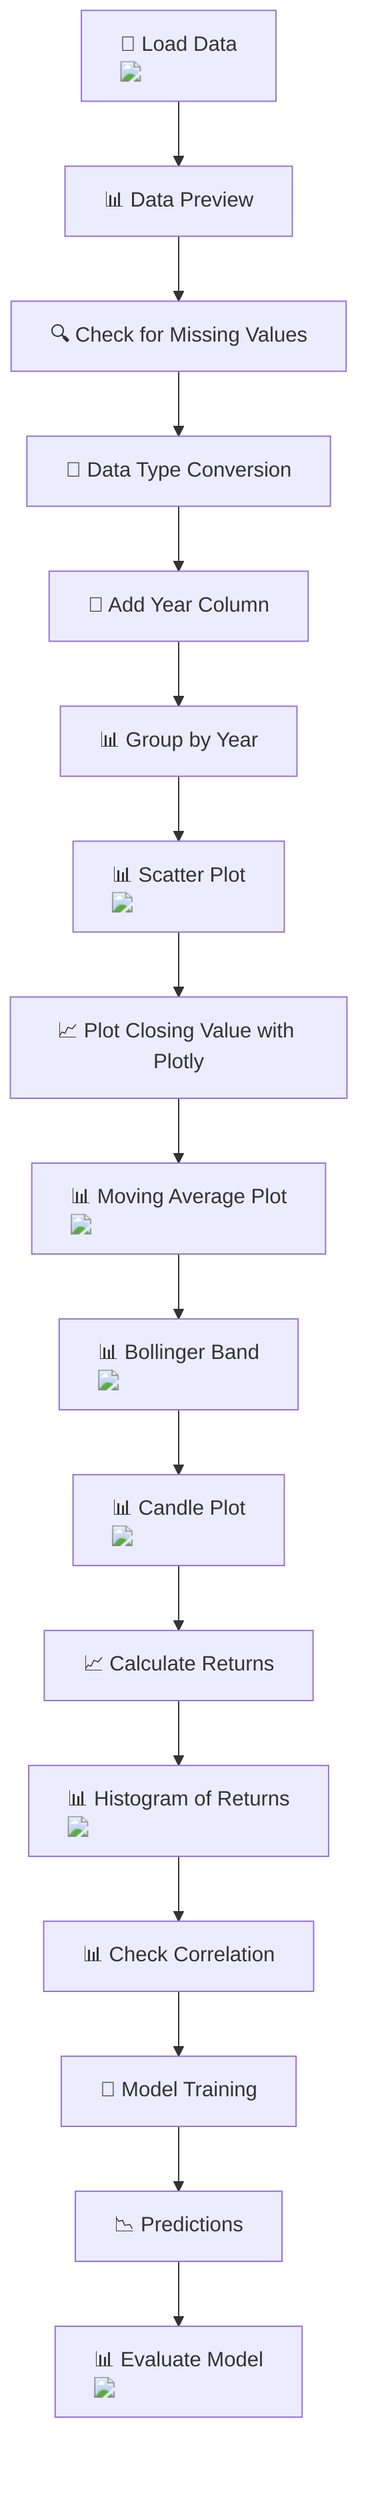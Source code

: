 graph TD;
    A["📁 Load Data <img src='file.svg'/>"] --> B["📊 Data Preview"];
    B --> C["🔍 Check for Missing Values"];
    C --> D["🔄 Data Type Conversion"];
    D --> E["📅 Add Year Column"];
    E --> F["📊 Group by Year"];
    F --> G["📊 Scatter Plot <img src='scatter_plot_template.svg'/>"];
    G --> H["📈 Plot Closing Value with Plotly"];
    H --> I["📊 Moving Average Plot <img src='lineplot_template.svg'/>"];
    I --> J["📊 Bollinger Band <img src='lineplot_template.svg'/>"];
    J --> K["📊 Candle Plot <img src='lineplot_template.svg'/>"];
    K --> L["📈 Calculate Returns"];
    L --> M["📊 Histogram of Returns <img src='hist_template.svg'/>"];
    M --> N["📊 Check Correlation"];
    N --> O["🤖 Model Training"];
    O --> P["📉 Predictions"];
    P --> Q["📊 Evaluate Model <img src='scatter_plot_template.svg'/>"];